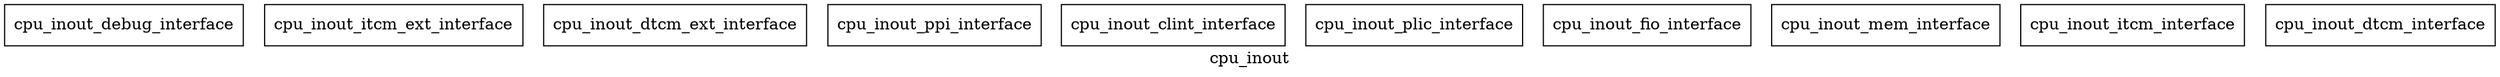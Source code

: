 digraph cluster_cpu_inout {
    label = "cpu_inout";
    cpu_inout_debug_interface  [ shape=box, label="cpu_inout_debug_interface", color="black", fontcolor="black" ];
    cpu_inout_itcm_ext_interface  [ shape=box, label="cpu_inout_itcm_ext_interface", color="black", fontcolor="black" ];
    cpu_inout_dtcm_ext_interface  [ shape=box, label="cpu_inout_dtcm_ext_interface", color="black", fontcolor="black" ];
    cpu_inout_ppi_interface  [ shape=box, label="cpu_inout_ppi_interface", color="black", fontcolor="black" ];
    cpu_inout_clint_interface  [ shape=box, label="cpu_inout_clint_interface", color="black", fontcolor="black" ];
    cpu_inout_plic_interface  [ shape=box, label="cpu_inout_plic_interface", color="black", fontcolor="black" ];
    cpu_inout_fio_interface  [ shape=box, label="cpu_inout_fio_interface", color="black", fontcolor="black" ];
    cpu_inout_mem_interface  [ shape=box, label="cpu_inout_mem_interface", color="black", fontcolor="black" ];
    cpu_inout_itcm_interface  [ shape=box, label="cpu_inout_itcm_interface", color="black", fontcolor="black" ];
    cpu_inout_dtcm_interface  [ shape=box, label="cpu_inout_dtcm_interface", color="black", fontcolor="black" ];
}
